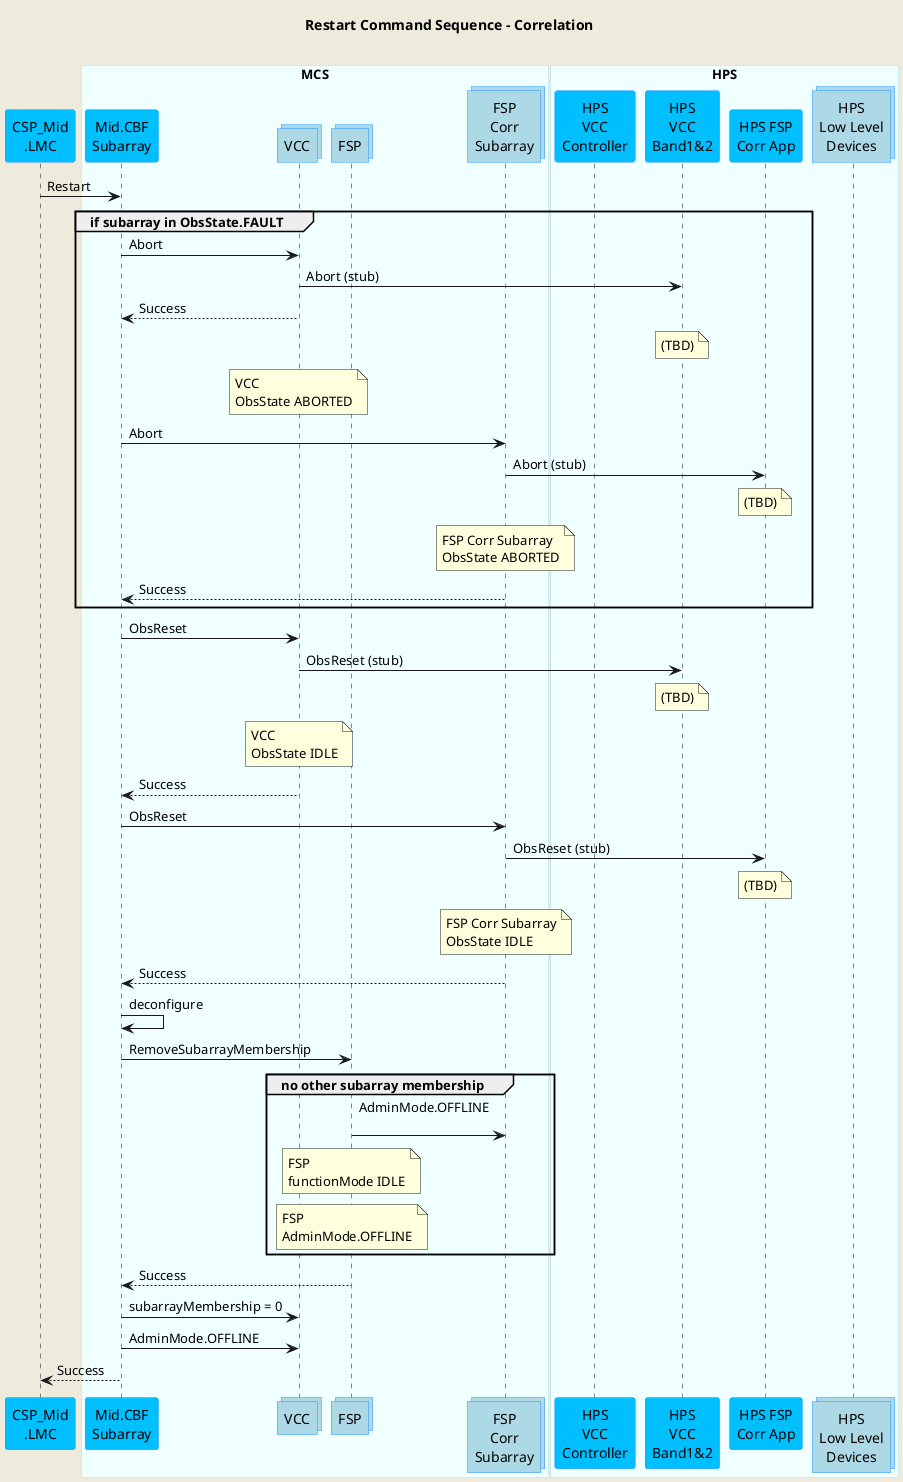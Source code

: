 @startuml
'https://plantuml.com/sequence-diagram

skinparam backgroundColor #EEEBDC
skinparam sequence {
ParticipantBorderColor DodgerBlue
ParticipantBackgroundColor DeepSkyBlue
ActorBorderColor DarkGreen
ActorBackgroundColor Green
BoxBorderColor LightBlue
BoxBackgroundColor #F0FFFF
}

skinparam collections {
  BackGroundColor LightBlue
  BorderColor DodgerBlue
}

skinparam database {
  BackgroundColor LightGreen
  BorderColor DarkGreen
}

title Restart Command Sequence - Correlation\n

participant "CSP_Mid\n.LMC" as lmc

box "MCS"
participant "Mid.CBF\nSubarray" as subarray
collections "VCC" as vcc
collections "FSP" as fsp
collections "FSP\nCorr\nSubarray" as fspsubarray
end box

box "HPS"
participant "HPS\nVCC\nController" as hpsvcc
participant "HPS\nVCC\nBand1&2" as hpsvccband
participant "HPS FSP\nCorr App" as hpsfsp
collections "HPS\nLow Level\nDevices" as hpsdevices
end box

lmc         ->  subarray      : Restart

group if subarray in ObsState.FAULT
subarray    ->  vcc           : Abort
vcc         ->  hpsvccband    : Abort (stub)
subarray    <--  vcc          : Success
note over hpsvccband          : (TBD)
note over vcc                 : VCC\nObsState ABORTED
subarray    ->  fspsubarray   : Abort
fspsubarray ->  hpsfsp        : Abort (stub)
note over hpsfsp              : (TBD)
note over fspsubarray         : FSP Corr Subarray\nObsState ABORTED
subarray    <--  fspsubarray  : Success
end group

subarray    ->  vcc           : ObsReset
vcc         ->  hpsvccband    : ObsReset (stub)
note over hpsvccband          : (TBD)
note over vcc                 : VCC\nObsState IDLE
subarray    <--  vcc          : Success

subarray    ->  fspsubarray   : ObsReset
fspsubarray ->  hpsfsp        : ObsReset (stub)
note over hpsfsp              : (TBD)
note over fspsubarray         : FSP Corr Subarray\nObsState IDLE
subarray    <--  fspsubarray  : Success

subarray    ->  subarray      : deconfigure
subarray    ->  fsp           : RemoveSubarrayMembership

group no other subarray membership
fsp         ->  fspsubarray   : AdminMode.OFFLINE\n
note over fsp                 : FSP\nfunctionMode IDLE
note over fsp                 : FSP\nAdminMode.OFFLINE
end group

subarray    <--  fsp          : Success

subarray    ->  vcc           : subarrayMembership = 0
subarray    ->  vcc           : AdminMode.OFFLINE

lmc         <--  subarray     : Success


@enduml